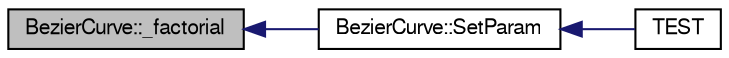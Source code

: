 digraph "BezierCurve::_factorial"
{
  edge [fontname="FreeSans",fontsize="10",labelfontname="FreeSans",labelfontsize="10"];
  node [fontname="FreeSans",fontsize="10",shape=record];
  rankdir="LR";
  Node1 [label="BezierCurve::_factorial",height=0.2,width=0.4,color="black", fillcolor="grey75", style="filled", fontcolor="black"];
  Node1 -> Node2 [dir="back",color="midnightblue",fontsize="10",style="solid",fontname="FreeSans"];
  Node2 [label="BezierCurve::SetParam",height=0.2,width=0.4,color="black", fillcolor="white", style="filled",URL="$df/da0/class_bezier_curve.html#a6b0d1dfab02b83f2a0ddcc998e359eef"];
  Node2 -> Node3 [dir="back",color="midnightblue",fontsize="10",style="solid",fontname="FreeSans"];
  Node3 [label="TEST",height=0.2,width=0.4,color="black", fillcolor="white", style="filled",URL="$d4/d98/test__spline_8cpp.html#a84c865942a44c7452fd35cde8b8df42e"];
}
